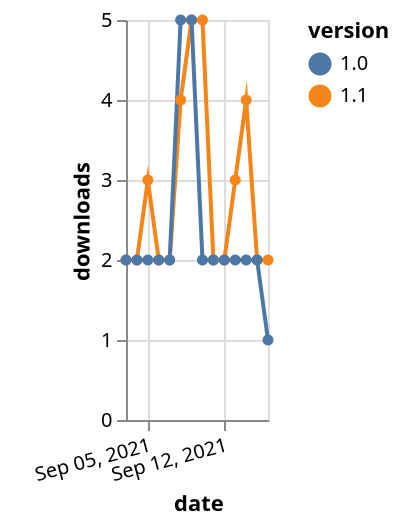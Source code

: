 {"$schema": "https://vega.github.io/schema/vega-lite/v5.json", "description": "A simple bar chart with embedded data.", "data": {"values": [{"date": "2021-09-03", "total": 3583, "delta": 2, "version": "1.1"}, {"date": "2021-09-04", "total": 3585, "delta": 2, "version": "1.1"}, {"date": "2021-09-05", "total": 3588, "delta": 3, "version": "1.1"}, {"date": "2021-09-06", "total": 3590, "delta": 2, "version": "1.1"}, {"date": "2021-09-07", "total": 3592, "delta": 2, "version": "1.1"}, {"date": "2021-09-08", "total": 3596, "delta": 4, "version": "1.1"}, {"date": "2021-09-09", "total": 3601, "delta": 5, "version": "1.1"}, {"date": "2021-09-10", "total": 3606, "delta": 5, "version": "1.1"}, {"date": "2021-09-11", "total": 3608, "delta": 2, "version": "1.1"}, {"date": "2021-09-12", "total": 3610, "delta": 2, "version": "1.1"}, {"date": "2021-09-13", "total": 3613, "delta": 3, "version": "1.1"}, {"date": "2021-09-14", "total": 3617, "delta": 4, "version": "1.1"}, {"date": "2021-09-15", "total": 3619, "delta": 2, "version": "1.1"}, {"date": "2021-09-16", "total": 3621, "delta": 2, "version": "1.1"}, {"date": "2021-09-03", "total": 2629, "delta": 2, "version": "1.0"}, {"date": "2021-09-04", "total": 2631, "delta": 2, "version": "1.0"}, {"date": "2021-09-05", "total": 2633, "delta": 2, "version": "1.0"}, {"date": "2021-09-06", "total": 2635, "delta": 2, "version": "1.0"}, {"date": "2021-09-07", "total": 2637, "delta": 2, "version": "1.0"}, {"date": "2021-09-08", "total": 2642, "delta": 5, "version": "1.0"}, {"date": "2021-09-09", "total": 2647, "delta": 5, "version": "1.0"}, {"date": "2021-09-10", "total": 2649, "delta": 2, "version": "1.0"}, {"date": "2021-09-11", "total": 2651, "delta": 2, "version": "1.0"}, {"date": "2021-09-12", "total": 2653, "delta": 2, "version": "1.0"}, {"date": "2021-09-13", "total": 2655, "delta": 2, "version": "1.0"}, {"date": "2021-09-14", "total": 2657, "delta": 2, "version": "1.0"}, {"date": "2021-09-15", "total": 2659, "delta": 2, "version": "1.0"}, {"date": "2021-09-16", "total": 2660, "delta": 1, "version": "1.0"}]}, "width": "container", "mark": {"type": "line", "point": {"filled": true}}, "encoding": {"x": {"field": "date", "type": "temporal", "timeUnit": "yearmonthdate", "title": "date", "axis": {"labelAngle": -15}}, "y": {"field": "delta", "type": "quantitative", "title": "downloads"}, "color": {"field": "version", "type": "nominal"}, "tooltip": {"field": "delta"}}}
